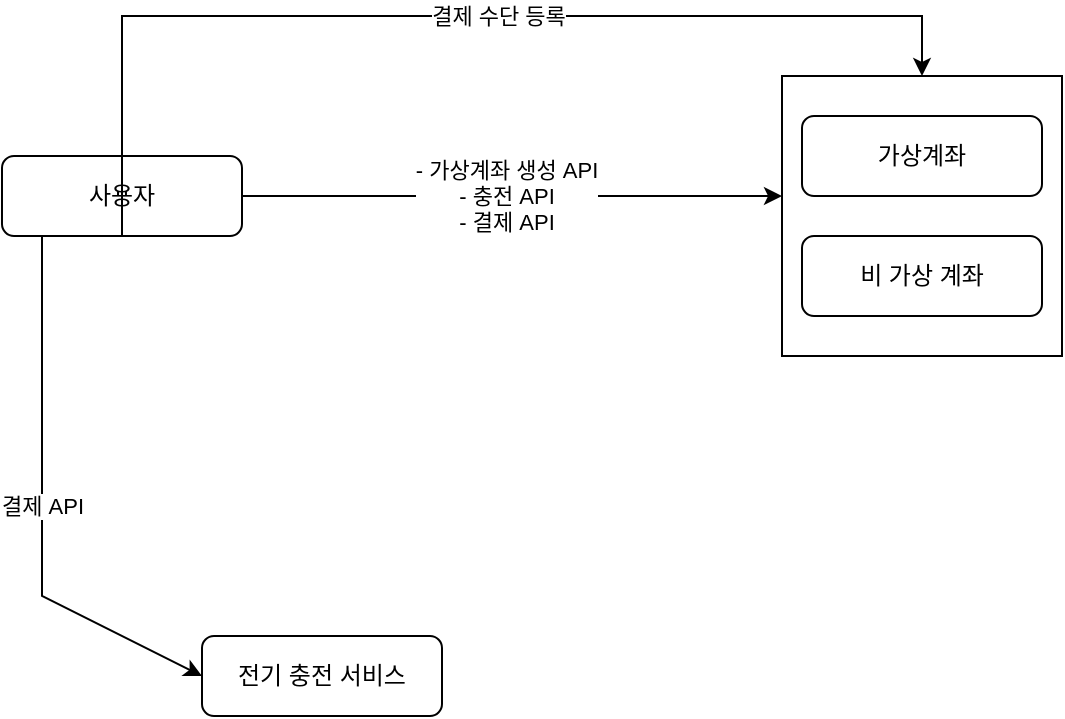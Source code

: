 <mxfile version="21.2.3" type="github">
  <diagram id="C5RBs43oDa-KdzZeNtuy" name="Page-1">
    <mxGraphModel dx="1434" dy="796" grid="1" gridSize="10" guides="1" tooltips="1" connect="1" arrows="1" fold="1" page="1" pageScale="1" pageWidth="827" pageHeight="1169" math="0" shadow="0">
      <root>
        <mxCell id="WIyWlLk6GJQsqaUBKTNV-0" />
        <mxCell id="WIyWlLk6GJQsqaUBKTNV-1" parent="WIyWlLk6GJQsqaUBKTNV-0" />
        <mxCell id="TbvAZddnH93Szv7DOew2-16" value="" style="group" vertex="1" connectable="0" parent="WIyWlLk6GJQsqaUBKTNV-1">
          <mxGeometry x="590" y="150" width="140" height="140" as="geometry" />
        </mxCell>
        <mxCell id="TbvAZddnH93Szv7DOew2-15" value="" style="whiteSpace=wrap;html=1;aspect=fixed;movable=1;resizable=1;rotatable=1;deletable=1;editable=1;locked=0;connectable=1;" vertex="1" parent="TbvAZddnH93Szv7DOew2-16">
          <mxGeometry width="140" height="140" as="geometry" />
        </mxCell>
        <mxCell id="WIyWlLk6GJQsqaUBKTNV-7" value="가상계좌&lt;br&gt;" style="rounded=1;whiteSpace=wrap;html=1;fontSize=12;glass=0;strokeWidth=1;shadow=0;movable=1;resizable=1;rotatable=1;deletable=1;editable=1;locked=0;connectable=1;" parent="TbvAZddnH93Szv7DOew2-16" vertex="1">
          <mxGeometry x="10" y="20" width="120" height="40" as="geometry" />
        </mxCell>
        <mxCell id="WIyWlLk6GJQsqaUBKTNV-12" value="비 가상 계좌" style="rounded=1;whiteSpace=wrap;html=1;fontSize=12;glass=0;strokeWidth=1;shadow=0;movable=1;resizable=1;rotatable=1;deletable=1;editable=1;locked=0;connectable=1;" parent="TbvAZddnH93Szv7DOew2-16" vertex="1">
          <mxGeometry x="10" y="80" width="120" height="40" as="geometry" />
        </mxCell>
        <mxCell id="WIyWlLk6GJQsqaUBKTNV-3" value="사용자" style="rounded=1;whiteSpace=wrap;html=1;fontSize=12;glass=0;strokeWidth=1;shadow=0;" parent="WIyWlLk6GJQsqaUBKTNV-1" vertex="1">
          <mxGeometry x="200" y="190" width="120" height="40" as="geometry" />
        </mxCell>
        <mxCell id="TbvAZddnH93Szv7DOew2-3" value="" style="endArrow=classic;html=1;rounded=0;exitX=0.5;exitY=1;exitDx=0;exitDy=0;entryX=0.5;entryY=0;entryDx=0;entryDy=0;" edge="1" parent="WIyWlLk6GJQsqaUBKTNV-1" source="WIyWlLk6GJQsqaUBKTNV-3" target="TbvAZddnH93Szv7DOew2-15">
          <mxGeometry relative="1" as="geometry">
            <mxPoint x="254" y="320" as="sourcePoint" />
            <mxPoint x="420" y="340" as="targetPoint" />
            <Array as="points">
              <mxPoint x="260" y="120" />
              <mxPoint x="420" y="120" />
              <mxPoint x="570" y="120" />
              <mxPoint x="660" y="120" />
            </Array>
          </mxGeometry>
        </mxCell>
        <mxCell id="TbvAZddnH93Szv7DOew2-4" value="결제 수단 등록" style="edgeLabel;resizable=0;html=1;align=center;verticalAlign=middle;" connectable="0" vertex="1" parent="TbvAZddnH93Szv7DOew2-3">
          <mxGeometry relative="1" as="geometry">
            <mxPoint x="28" as="offset" />
          </mxGeometry>
        </mxCell>
        <mxCell id="TbvAZddnH93Szv7DOew2-5" value="r1" style="endArrow=classic;html=1;rounded=0;exitX=1;exitY=0.5;exitDx=0;exitDy=0;" edge="1" parent="WIyWlLk6GJQsqaUBKTNV-1" source="WIyWlLk6GJQsqaUBKTNV-3">
          <mxGeometry relative="1" as="geometry">
            <mxPoint x="320" y="229" as="sourcePoint" />
            <mxPoint x="590" y="210" as="targetPoint" />
            <Array as="points">
              <mxPoint x="390" y="210" />
            </Array>
          </mxGeometry>
        </mxCell>
        <mxCell id="TbvAZddnH93Szv7DOew2-6" value="- 가상계좌 생성 API&lt;br&gt;- 충전 API&lt;br&gt;- 결제&amp;nbsp;API" style="edgeLabel;resizable=0;html=1;align=center;verticalAlign=middle;" connectable="0" vertex="1" parent="TbvAZddnH93Szv7DOew2-5">
          <mxGeometry relative="1" as="geometry">
            <mxPoint x="-3" as="offset" />
          </mxGeometry>
        </mxCell>
        <mxCell id="TbvAZddnH93Szv7DOew2-10" value="전기 충전 서비스" style="rounded=1;whiteSpace=wrap;html=1;fontSize=12;glass=0;strokeWidth=1;shadow=0;" vertex="1" parent="WIyWlLk6GJQsqaUBKTNV-1">
          <mxGeometry x="300" y="430" width="120" height="40" as="geometry" />
        </mxCell>
        <mxCell id="TbvAZddnH93Szv7DOew2-11" value="" style="endArrow=classic;html=1;rounded=0;entryX=0;entryY=0.5;entryDx=0;entryDy=0;" edge="1" parent="WIyWlLk6GJQsqaUBKTNV-1" target="TbvAZddnH93Szv7DOew2-10">
          <mxGeometry relative="1" as="geometry">
            <mxPoint x="220" y="230" as="sourcePoint" />
            <mxPoint x="220" y="420" as="targetPoint" />
            <Array as="points">
              <mxPoint x="220" y="410" />
            </Array>
          </mxGeometry>
        </mxCell>
        <mxCell id="TbvAZddnH93Szv7DOew2-12" value="결제 API" style="edgeLabel;resizable=0;html=1;align=center;verticalAlign=middle;" connectable="0" vertex="1" parent="TbvAZddnH93Szv7DOew2-11">
          <mxGeometry relative="1" as="geometry" />
        </mxCell>
      </root>
    </mxGraphModel>
  </diagram>
</mxfile>
